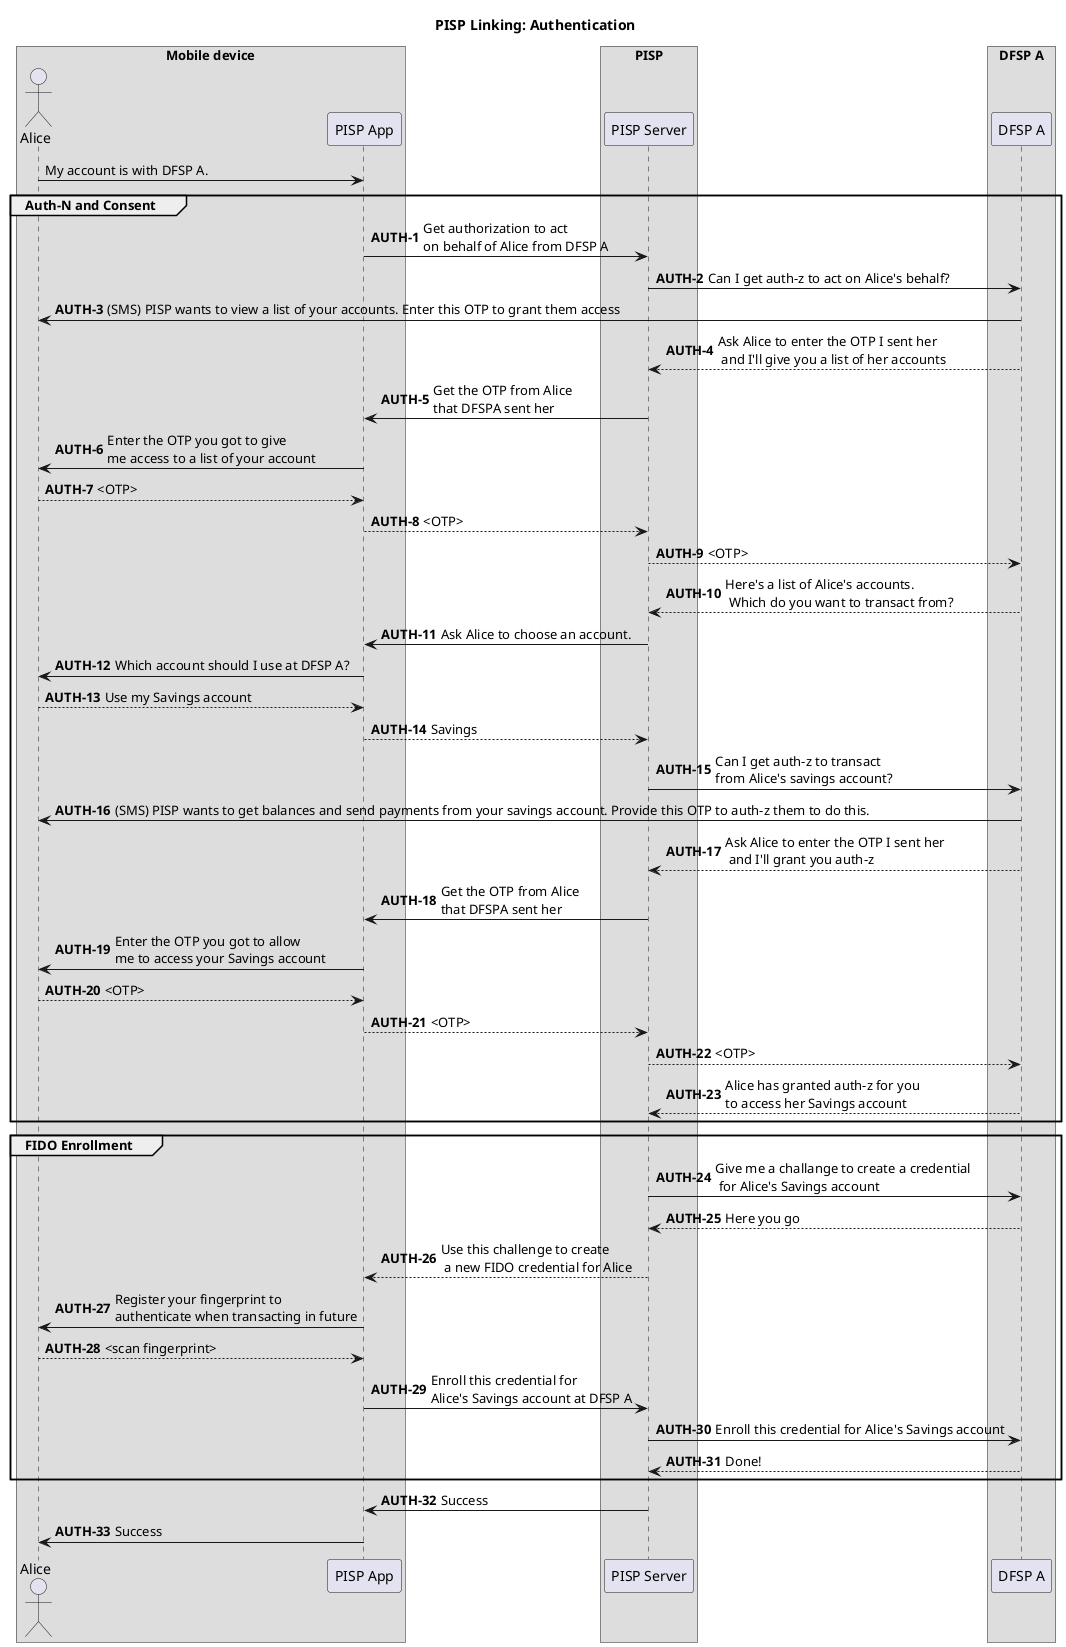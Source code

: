@startuml
title PISP Linking: Authentication
box "Mobile device"
    actor Alice
    participant "PISP App" as App    
end box
box "PISP"
participant "PISP Server" as Server
end box
box "DFSP A"
    participant "DFSP A" as DFSP
end box

Alice -> App: My account is with DFSP A.

autonumber 1 "<b>AUTH-#</b>"
    group Auth-N and Consent
    App -> Server: Get authorization to act \non behalf of Alice from DFSP A
    Server -> DFSP: Can I get auth-z to act on Alice's behalf?
    DFSP -> Alice: (SMS) PISP wants to view a list of your accounts. Enter this OTP to grant them access
    DFSP --> Server: Ask Alice to enter the OTP I sent her\n and I'll give you a list of her accounts
    Server -> App: Get the OTP from Alice \nthat DFSPA sent her
    App -> Alice: Enter the OTP you got to give \nme access to a list of your account
    Alice --> App: <OTP>
    App --> Server: <OTP>
    Server --> DFSP: <OTP>
    DFSP --> Server: Here's a list of Alice's accounts.\n Which do you want to transact from?
    Server -> App: Ask Alice to choose an account.
    App -> Alice: Which account should I use at DFSP A?
    Alice --> App: Use my Savings account
    App --> Server: Savings
    Server -> DFSP: Can I get auth-z to transact \nfrom Alice's savings account?
    DFSP -> Alice: (SMS) PISP wants to get balances and send payments from your savings account. Provide this OTP to auth-z them to do this.
    DFSP --> Server: Ask Alice to enter the OTP I sent her\n and I'll grant you auth-z
    Server -> App: Get the OTP from Alice \nthat DFSPA sent her
    App -> Alice: Enter the OTP you got to allow \nme to access your Savings account
    Alice --> App: <OTP>
    App --> Server: <OTP>
    Server --> DFSP: <OTP>
    DFSP --> Server: Alice has granted auth-z for you \nto access her Savings account
    end
    group FIDO Enrollment
      Server -> DFSP: Give me a challange to create a credential\n for Alice's Savings account
      DFSP --> Server: Here you go
      Server --> App: Use this challenge to create\n a new FIDO credential for Alice
      App -> Alice: Register your fingerprint to \nauthenticate when transacting in future
      Alice --> App: <scan fingerprint>
      App -> Server: Enroll this credential for \nAlice's Savings account at DFSP A
      Server -> DFSP: Enroll this credential for Alice's Savings account
      DFSP --> Server: Done!
    end
    Server -> App: Success
    App -> Alice: Success
@enduml